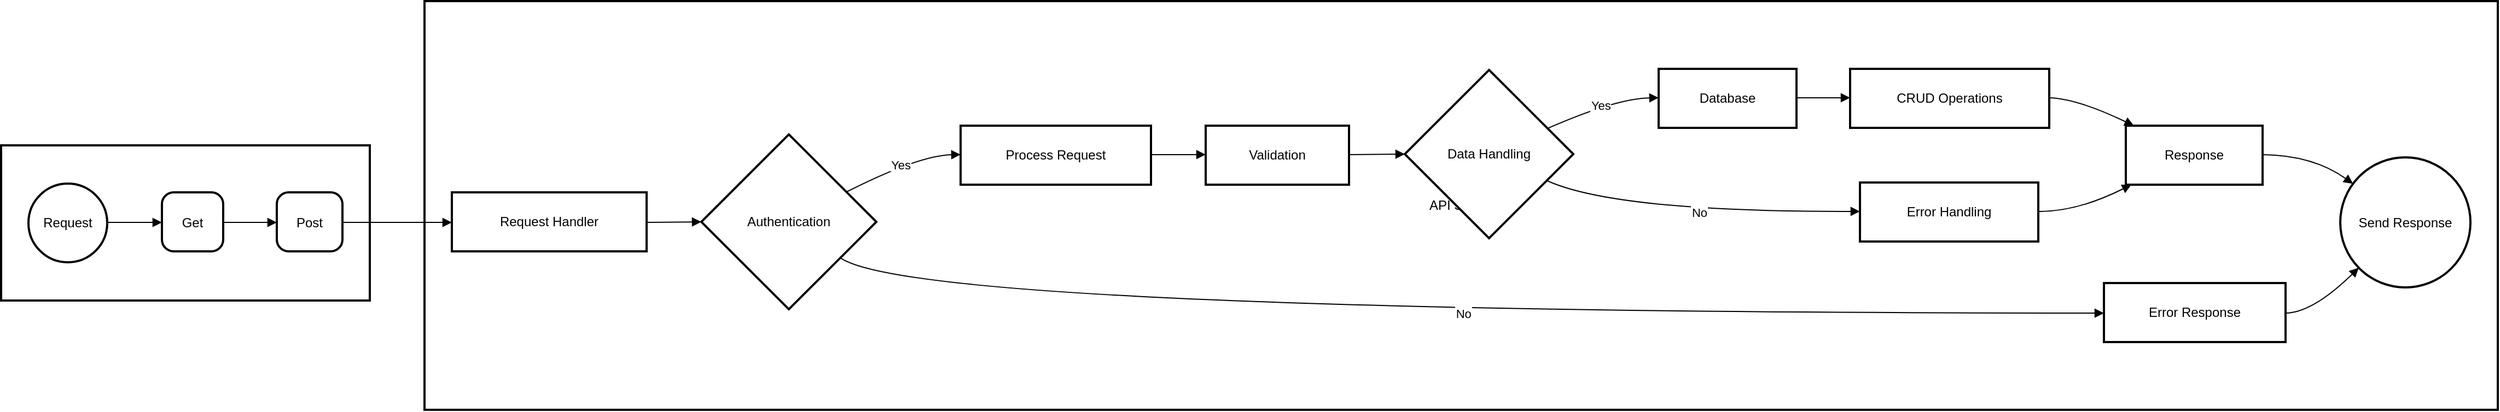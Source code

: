 <mxfile version="26.1.1">
  <diagram name="Page-1" id="jP0CmLyurwjm9jUrJH58">
    <mxGraphModel>
      <root>
        <mxCell id="0" />
        <mxCell id="1" parent="0" />
        <mxCell id="2" value="API Server" style="whiteSpace=wrap;strokeWidth=2;" vertex="1" parent="1">
          <mxGeometry x="395" y="8" width="1895" height="374" as="geometry" />
        </mxCell>
        <mxCell id="3" value="Client" style="whiteSpace=wrap;strokeWidth=2;" vertex="1" parent="1">
          <mxGeometry x="8" y="140" width="337" height="142" as="geometry" />
        </mxCell>
        <mxCell id="4" value="Request" style="ellipse;aspect=fixed;strokeWidth=2;whiteSpace=wrap;" vertex="1" parent="1">
          <mxGeometry x="33" y="175" width="72" height="72" as="geometry" />
        </mxCell>
        <mxCell id="5" value="Get" style="rounded=1;arcSize=20;strokeWidth=2" vertex="1" parent="1">
          <mxGeometry x="155" y="183" width="56" height="54" as="geometry" />
        </mxCell>
        <mxCell id="6" value="Post" style="rounded=1;arcSize=20;strokeWidth=2" vertex="1" parent="1">
          <mxGeometry x="260" y="183" width="60" height="54" as="geometry" />
        </mxCell>
        <mxCell id="7" value="Request Handler" style="whiteSpace=wrap;strokeWidth=2;" vertex="1" parent="1">
          <mxGeometry x="420" y="183" width="178" height="54" as="geometry" />
        </mxCell>
        <mxCell id="8" value="Authentication" style="rhombus;strokeWidth=2;whiteSpace=wrap;" vertex="1" parent="1">
          <mxGeometry x="648" y="130" width="160" height="160" as="geometry" />
        </mxCell>
        <mxCell id="9" value="Process Request" style="whiteSpace=wrap;strokeWidth=2;" vertex="1" parent="1">
          <mxGeometry x="885" y="122" width="174" height="54" as="geometry" />
        </mxCell>
        <mxCell id="10" value="Validation" style="whiteSpace=wrap;strokeWidth=2;" vertex="1" parent="1">
          <mxGeometry x="1109" y="122" width="131" height="54" as="geometry" />
        </mxCell>
        <mxCell id="11" value="Data Handling" style="rhombus;strokeWidth=2;whiteSpace=wrap;" vertex="1" parent="1">
          <mxGeometry x="1291" y="71" width="154" height="154" as="geometry" />
        </mxCell>
        <mxCell id="12" value="Database" style="whiteSpace=wrap;strokeWidth=2;" vertex="1" parent="1">
          <mxGeometry x="1523" y="70" width="126" height="54" as="geometry" />
        </mxCell>
        <mxCell id="13" value="CRUD Operations" style="whiteSpace=wrap;strokeWidth=2;" vertex="1" parent="1">
          <mxGeometry x="1698" y="70" width="182" height="54" as="geometry" />
        </mxCell>
        <mxCell id="14" value="Response" style="whiteSpace=wrap;strokeWidth=2;" vertex="1" parent="1">
          <mxGeometry x="1950" y="122" width="125" height="54" as="geometry" />
        </mxCell>
        <mxCell id="15" value="Send Response" style="ellipse;aspect=fixed;strokeWidth=2;whiteSpace=wrap;" vertex="1" parent="1">
          <mxGeometry x="2146" y="151" width="119" height="119" as="geometry" />
        </mxCell>
        <mxCell id="16" value="Error Handling" style="whiteSpace=wrap;strokeWidth=2;" vertex="1" parent="1">
          <mxGeometry x="1707" y="174" width="163" height="54" as="geometry" />
        </mxCell>
        <mxCell id="17" value="Error Response" style="whiteSpace=wrap;strokeWidth=2;" vertex="1" parent="1">
          <mxGeometry x="1930" y="266" width="166" height="54" as="geometry" />
        </mxCell>
        <mxCell id="18" value="" style="curved=1;startArrow=none;endArrow=block;exitX=0.99;exitY=0.49;entryX=-0.01;entryY=0.51;" edge="1" parent="1" source="4" target="5">
          <mxGeometry relative="1" as="geometry">
            <Array as="points" />
          </mxGeometry>
        </mxCell>
        <mxCell id="19" value="" style="curved=1;startArrow=none;endArrow=block;exitX=0.99;exitY=0.51;entryX=0.01;entryY=0.51;" edge="1" parent="1" source="5" target="6">
          <mxGeometry relative="1" as="geometry">
            <Array as="points" />
          </mxGeometry>
        </mxCell>
        <mxCell id="20" value="" style="curved=1;startArrow=none;endArrow=block;exitX=1;exitY=0.51;entryX=0;entryY=0.51;" edge="1" parent="1" source="6" target="7">
          <mxGeometry relative="1" as="geometry">
            <Array as="points" />
          </mxGeometry>
        </mxCell>
        <mxCell id="21" value="" style="curved=1;startArrow=none;endArrow=block;exitX=1;exitY=0.51;entryX=0;entryY=0.5;" edge="1" parent="1" source="7" target="8">
          <mxGeometry relative="1" as="geometry">
            <Array as="points" />
          </mxGeometry>
        </mxCell>
        <mxCell id="22" value="Yes" style="curved=1;startArrow=none;endArrow=block;exitX=1;exitY=0.24;entryX=0;entryY=0.49;" edge="1" parent="1" source="8" target="9">
          <mxGeometry relative="1" as="geometry">
            <Array as="points">
              <mxPoint x="847" y="149" />
            </Array>
          </mxGeometry>
        </mxCell>
        <mxCell id="23" value="" style="curved=1;startArrow=none;endArrow=block;exitX=1;exitY=0.49;entryX=0;entryY=0.49;" edge="1" parent="1" source="9" target="10">
          <mxGeometry relative="1" as="geometry">
            <Array as="points" />
          </mxGeometry>
        </mxCell>
        <mxCell id="24" value="" style="curved=1;startArrow=none;endArrow=block;exitX=1.01;exitY=0.49;entryX=0;entryY=0.5;" edge="1" parent="1" source="10" target="11">
          <mxGeometry relative="1" as="geometry">
            <Array as="points" />
          </mxGeometry>
        </mxCell>
        <mxCell id="25" value="Yes" style="curved=1;startArrow=none;endArrow=block;exitX=1;exitY=0.28;entryX=0;entryY=0.49;" edge="1" parent="1" source="11" target="12">
          <mxGeometry relative="1" as="geometry">
            <Array as="points">
              <mxPoint x="1484" y="97" />
            </Array>
          </mxGeometry>
        </mxCell>
        <mxCell id="26" value="" style="curved=1;startArrow=none;endArrow=block;exitX=0.99;exitY=0.49;entryX=0;entryY=0.49;" edge="1" parent="1" source="12" target="13">
          <mxGeometry relative="1" as="geometry">
            <Array as="points" />
          </mxGeometry>
        </mxCell>
        <mxCell id="27" value="" style="curved=1;startArrow=none;endArrow=block;exitX=1;exitY=0.49;entryX=0.05;entryY=-0.01;" edge="1" parent="1" source="13" target="14">
          <mxGeometry relative="1" as="geometry">
            <Array as="points">
              <mxPoint x="1905" y="97" />
            </Array>
          </mxGeometry>
        </mxCell>
        <mxCell id="28" value="" style="curved=1;startArrow=none;endArrow=block;exitX=1;exitY=0.49;entryX=0;entryY=0.13;" edge="1" parent="1" source="14" target="15">
          <mxGeometry relative="1" as="geometry">
            <Array as="points">
              <mxPoint x="2121" y="149" />
            </Array>
          </mxGeometry>
        </mxCell>
        <mxCell id="29" value="No" style="curved=1;startArrow=none;endArrow=block;exitX=1;exitY=0.73;entryX=0;entryY=0.49;" edge="1" parent="1" source="11" target="16">
          <mxGeometry relative="1" as="geometry">
            <Array as="points">
              <mxPoint x="1484" y="201" />
            </Array>
          </mxGeometry>
        </mxCell>
        <mxCell id="30" value="" style="curved=1;startArrow=none;endArrow=block;exitX=1;exitY=0.49;entryX=0.05;entryY=0.99;" edge="1" parent="1" source="16" target="14">
          <mxGeometry relative="1" as="geometry">
            <Array as="points">
              <mxPoint x="1905" y="201" />
            </Array>
          </mxGeometry>
        </mxCell>
        <mxCell id="31" value="No" style="curved=1;startArrow=none;endArrow=block;exitX=1;exitY=0.85;entryX=0;entryY=0.51;" edge="1" parent="1" source="8" target="17">
          <mxGeometry relative="1" as="geometry">
            <Array as="points">
              <mxPoint x="847" y="293" />
            </Array>
          </mxGeometry>
        </mxCell>
        <mxCell id="32" value="" style="curved=1;startArrow=none;endArrow=block;exitX=1;exitY=0.51;entryX=0;entryY=0.99;" edge="1" parent="1" source="17" target="15">
          <mxGeometry relative="1" as="geometry">
            <Array as="points">
              <mxPoint x="2121" y="293" />
            </Array>
          </mxGeometry>
        </mxCell>
      </root>
    </mxGraphModel>
  </diagram>
</mxfile>
